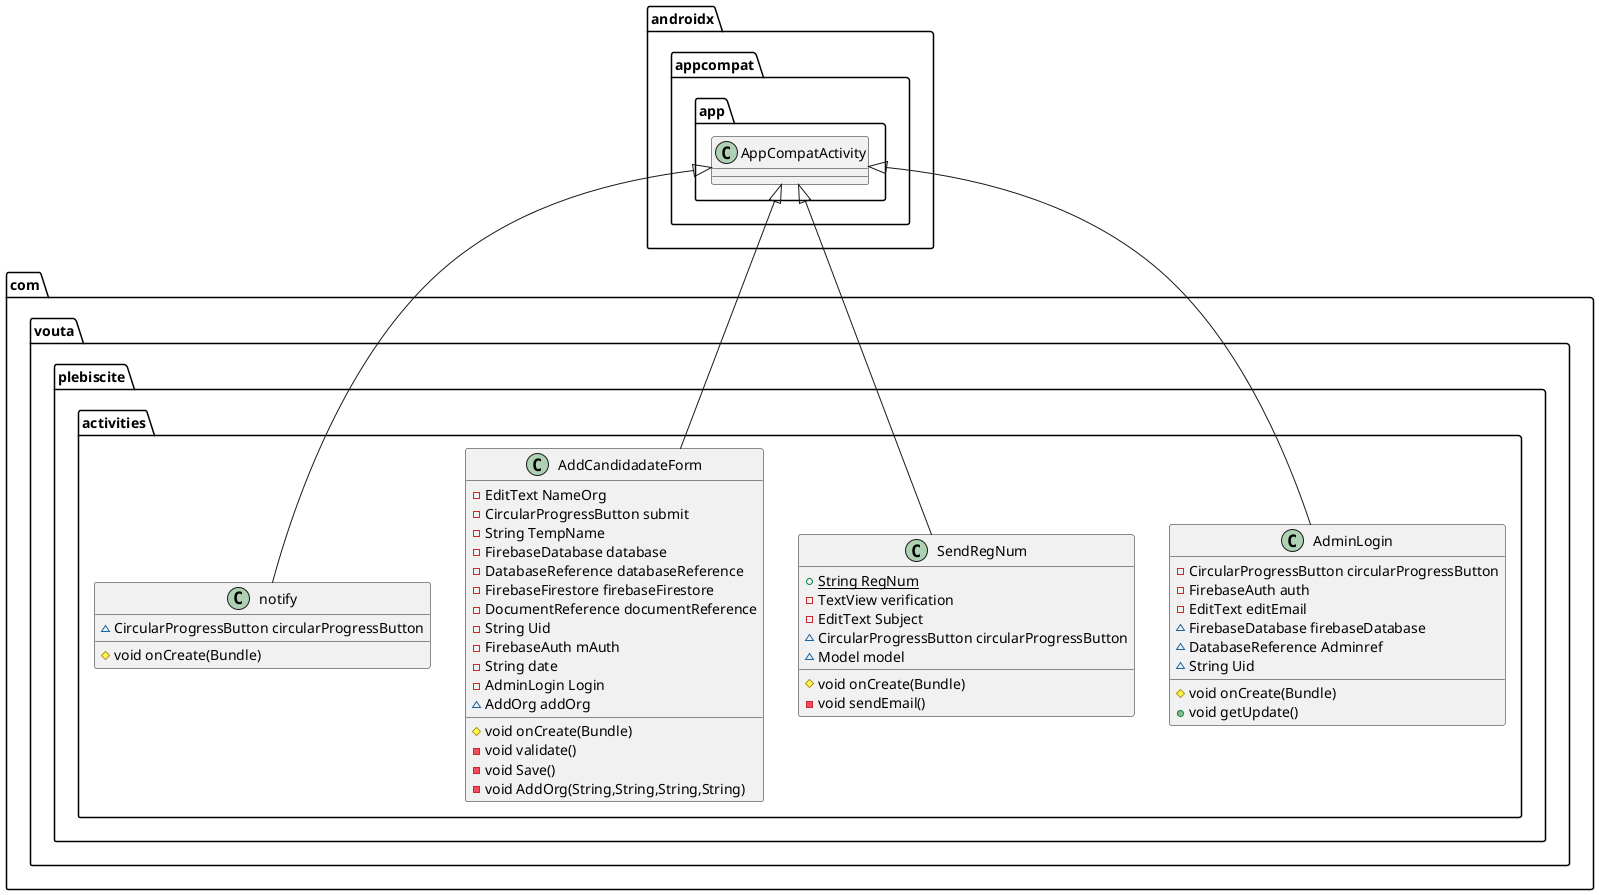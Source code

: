@startuml
class com.vouta.plebiscite.activities.AdminLogin {
- CircularProgressButton circularProgressButton
- FirebaseAuth auth
- EditText editEmail
~ FirebaseDatabase firebaseDatabase
~ DatabaseReference Adminref
~ String Uid
# void onCreate(Bundle)
+ void getUpdate()
}
class com.vouta.plebiscite.activities.SendRegNum {
+ {static} String RegNum
- TextView verification
- EditText Subject
~ CircularProgressButton circularProgressButton
~ Model model
# void onCreate(Bundle)
- void sendEmail()
}
class com.vouta.plebiscite.activities.AddCandidadateForm {
- EditText NameOrg
- CircularProgressButton submit
- String TempName
- FirebaseDatabase database
- DatabaseReference databaseReference
- FirebaseFirestore firebaseFirestore
- DocumentReference documentReference
- String Uid
- FirebaseAuth mAuth
- String date
- AdminLogin Login
~ AddOrg addOrg
# void onCreate(Bundle)
- void validate()
- void Save()
- void AddOrg(String,String,String,String)
}
class com.vouta.plebiscite.activities.notify {
~ CircularProgressButton circularProgressButton
# void onCreate(Bundle)
}


androidx.appcompat.app.AppCompatActivity <|-- com.vouta.plebiscite.activities.AdminLogin
androidx.appcompat.app.AppCompatActivity <|-- com.vouta.plebiscite.activities.SendRegNum
androidx.appcompat.app.AppCompatActivity <|-- com.vouta.plebiscite.activities.AddCandidadateForm
androidx.appcompat.app.AppCompatActivity <|-- com.vouta.plebiscite.activities.notify
@enduml